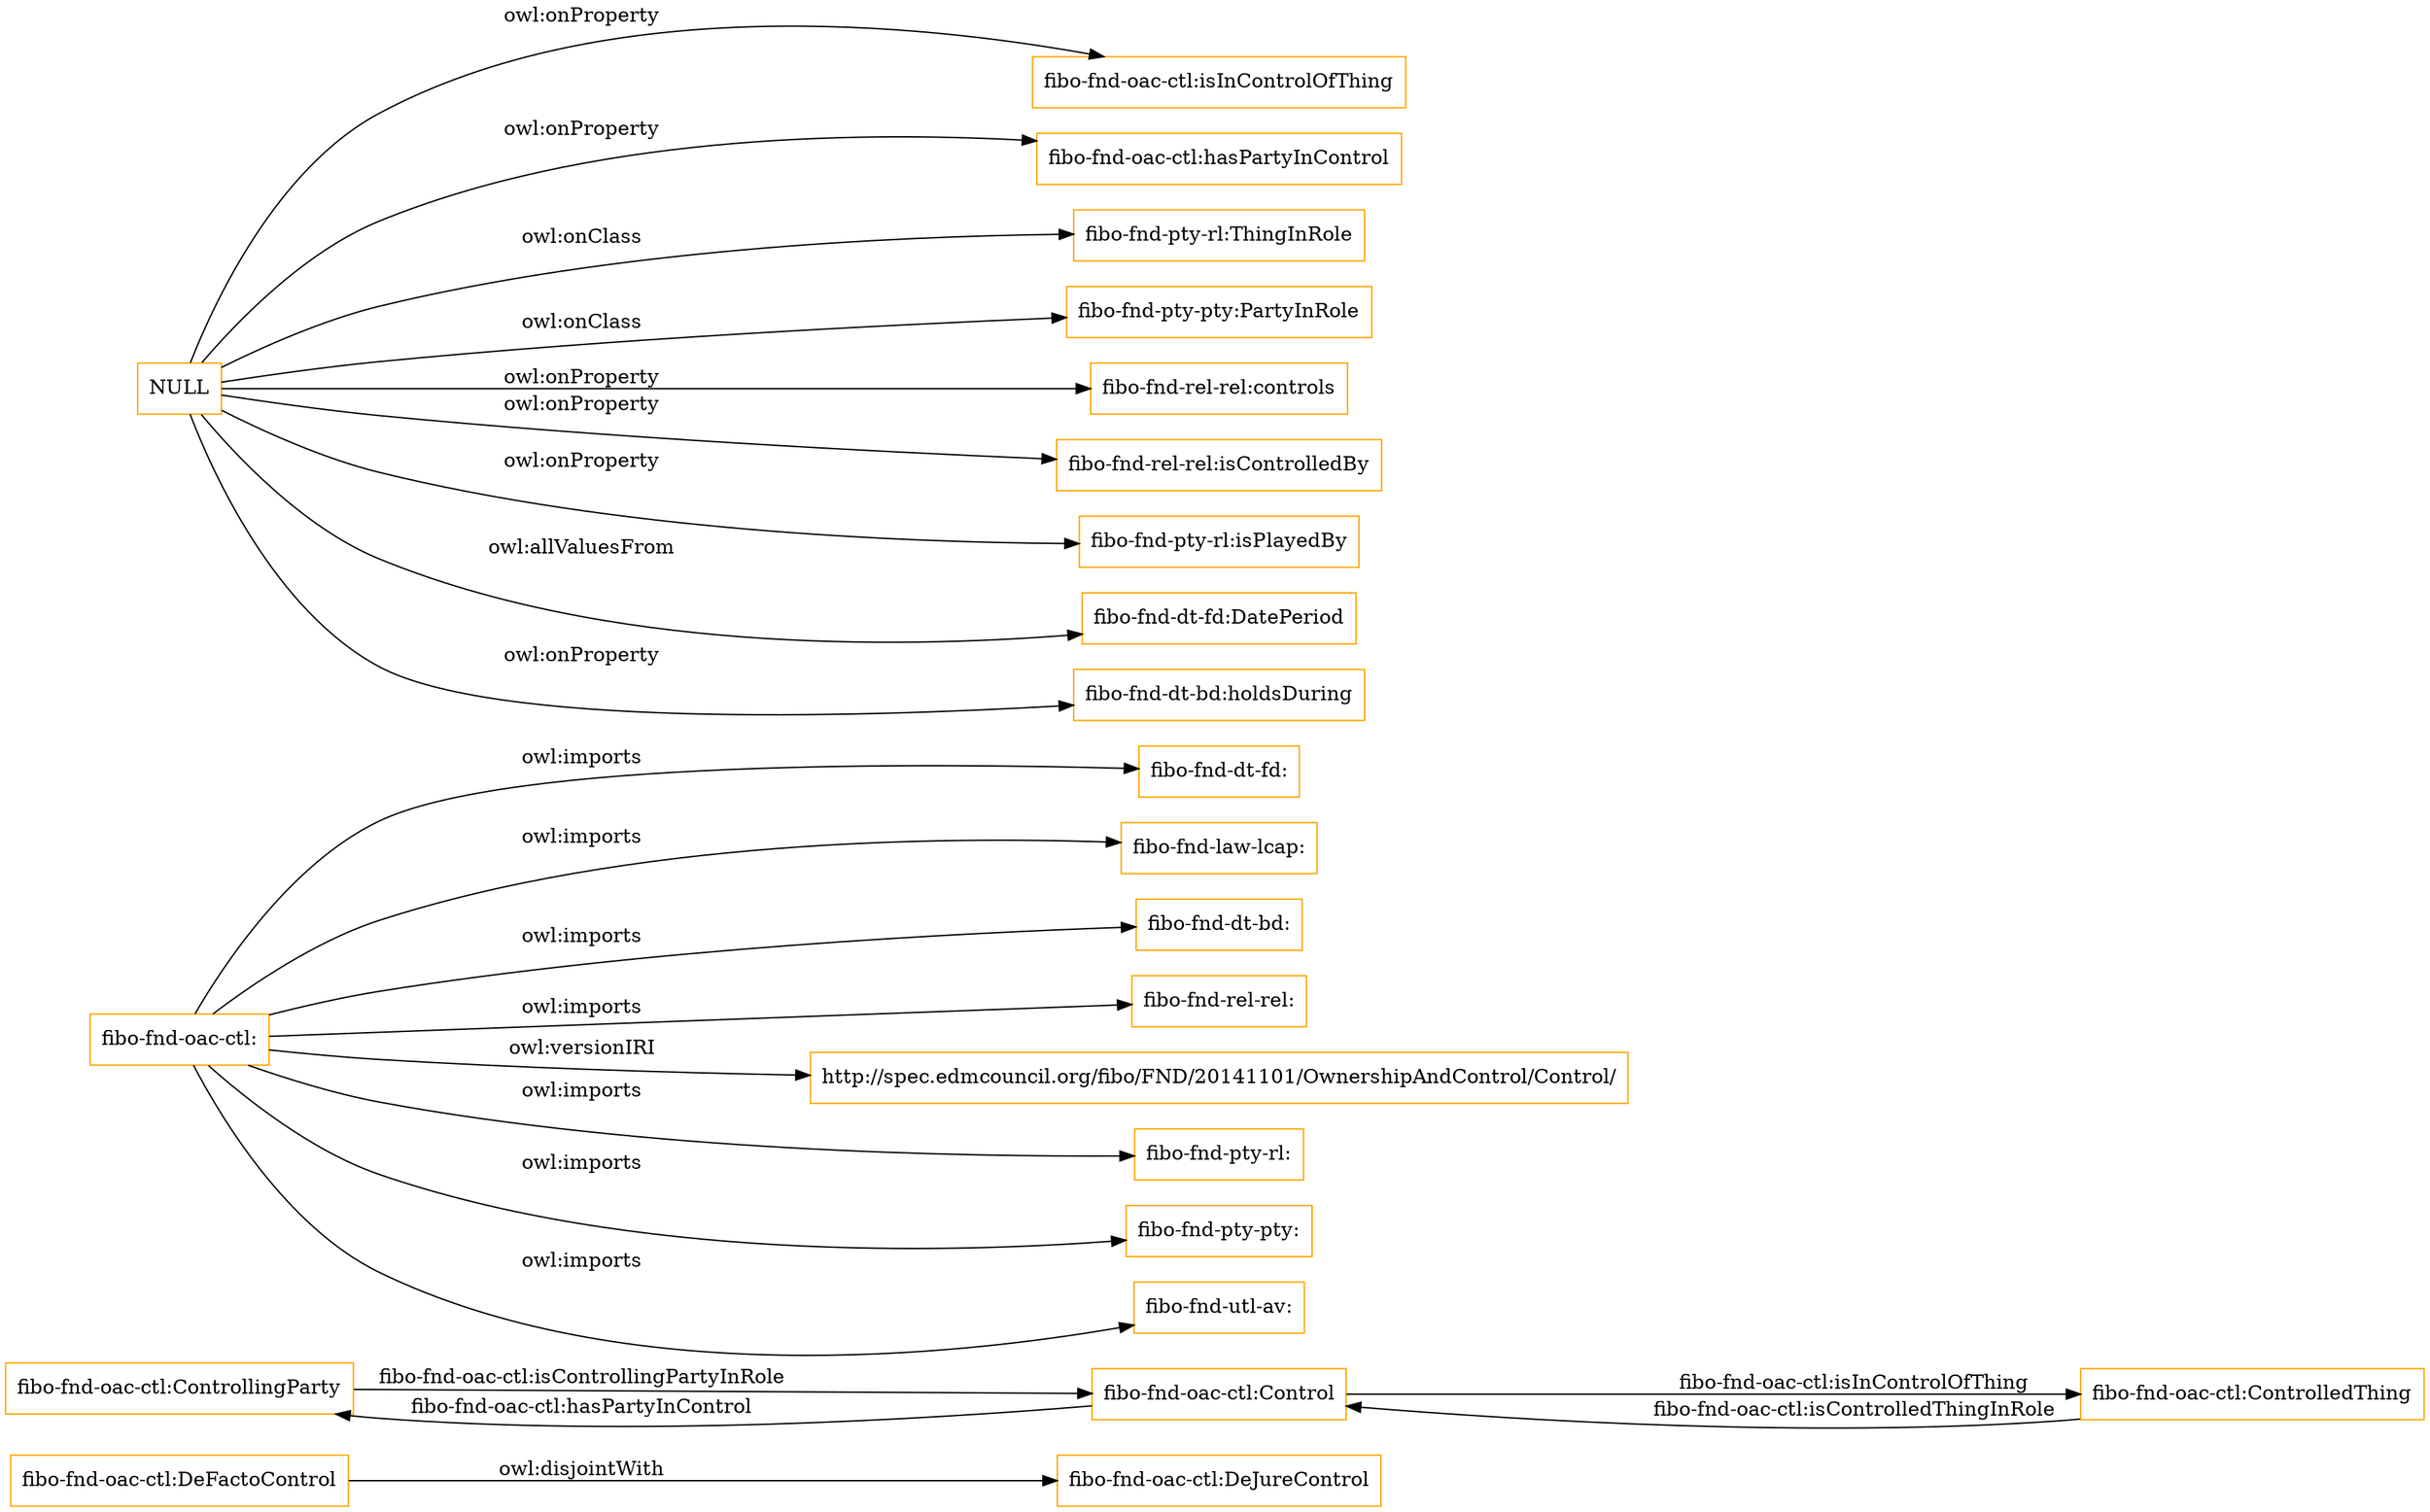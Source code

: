 digraph ar2dtool_diagram { 
rankdir=LR;
size="1501"
node [shape = rectangle, color="orange"]; "fibo-fnd-oac-ctl:DeJureControl" "fibo-fnd-oac-ctl:DeFactoControl" "fibo-fnd-oac-ctl:ControllingParty" "fibo-fnd-oac-ctl:ControlledThing" "fibo-fnd-oac-ctl:Control" ; /*classes style*/
	"fibo-fnd-oac-ctl:" -> "fibo-fnd-dt-fd:" [ label = "owl:imports" ];
	"fibo-fnd-oac-ctl:" -> "fibo-fnd-law-lcap:" [ label = "owl:imports" ];
	"fibo-fnd-oac-ctl:" -> "fibo-fnd-dt-bd:" [ label = "owl:imports" ];
	"fibo-fnd-oac-ctl:" -> "fibo-fnd-rel-rel:" [ label = "owl:imports" ];
	"fibo-fnd-oac-ctl:" -> "http://spec.edmcouncil.org/fibo/FND/20141101/OwnershipAndControl/Control/" [ label = "owl:versionIRI" ];
	"fibo-fnd-oac-ctl:" -> "fibo-fnd-pty-rl:" [ label = "owl:imports" ];
	"fibo-fnd-oac-ctl:" -> "fibo-fnd-pty-pty:" [ label = "owl:imports" ];
	"fibo-fnd-oac-ctl:" -> "fibo-fnd-utl-av:" [ label = "owl:imports" ];
	"fibo-fnd-oac-ctl:DeFactoControl" -> "fibo-fnd-oac-ctl:DeJureControl" [ label = "owl:disjointWith" ];
	"NULL" -> "fibo-fnd-oac-ctl:isInControlOfThing" [ label = "owl:onProperty" ];
	"NULL" -> "fibo-fnd-oac-ctl:hasPartyInControl" [ label = "owl:onProperty" ];
	"NULL" -> "fibo-fnd-pty-rl:ThingInRole" [ label = "owl:onClass" ];
	"NULL" -> "fibo-fnd-pty-pty:PartyInRole" [ label = "owl:onClass" ];
	"NULL" -> "fibo-fnd-rel-rel:controls" [ label = "owl:onProperty" ];
	"NULL" -> "fibo-fnd-rel-rel:isControlledBy" [ label = "owl:onProperty" ];
	"NULL" -> "fibo-fnd-pty-rl:isPlayedBy" [ label = "owl:onProperty" ];
	"NULL" -> "fibo-fnd-dt-fd:DatePeriod" [ label = "owl:allValuesFrom" ];
	"NULL" -> "fibo-fnd-dt-bd:holdsDuring" [ label = "owl:onProperty" ];
	"fibo-fnd-oac-ctl:Control" -> "fibo-fnd-oac-ctl:ControlledThing" [ label = "fibo-fnd-oac-ctl:isInControlOfThing" ];
	"fibo-fnd-oac-ctl:ControllingParty" -> "fibo-fnd-oac-ctl:Control" [ label = "fibo-fnd-oac-ctl:isControllingPartyInRole" ];
	"fibo-fnd-oac-ctl:Control" -> "fibo-fnd-oac-ctl:ControllingParty" [ label = "fibo-fnd-oac-ctl:hasPartyInControl" ];
	"fibo-fnd-oac-ctl:ControlledThing" -> "fibo-fnd-oac-ctl:Control" [ label = "fibo-fnd-oac-ctl:isControlledThingInRole" ];

}
